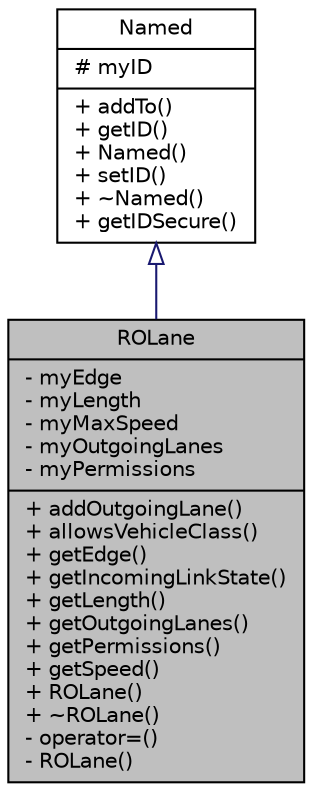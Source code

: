 digraph "ROLane"
{
  edge [fontname="Helvetica",fontsize="10",labelfontname="Helvetica",labelfontsize="10"];
  node [fontname="Helvetica",fontsize="10",shape=record];
  Node0 [label="{ROLane\n|- myEdge\l- myLength\l- myMaxSpeed\l- myOutgoingLanes\l- myPermissions\l|+ addOutgoingLane()\l+ allowsVehicleClass()\l+ getEdge()\l+ getIncomingLinkState()\l+ getLength()\l+ getOutgoingLanes()\l+ getPermissions()\l+ getSpeed()\l+ ROLane()\l+ ~ROLane()\l- operator=()\l- ROLane()\l}",height=0.2,width=0.4,color="black", fillcolor="grey75", style="filled", fontcolor="black"];
  Node1 -> Node0 [dir="back",color="midnightblue",fontsize="10",style="solid",arrowtail="onormal",fontname="Helvetica"];
  Node1 [label="{Named\n|# myID\l|+ addTo()\l+ getID()\l+ Named()\l+ setID()\l+ ~Named()\l+ getIDSecure()\l}",height=0.2,width=0.4,color="black", fillcolor="white", style="filled",URL="$d5/dbf/class_named.html",tooltip="Base class for objects which have an id. "];
}

